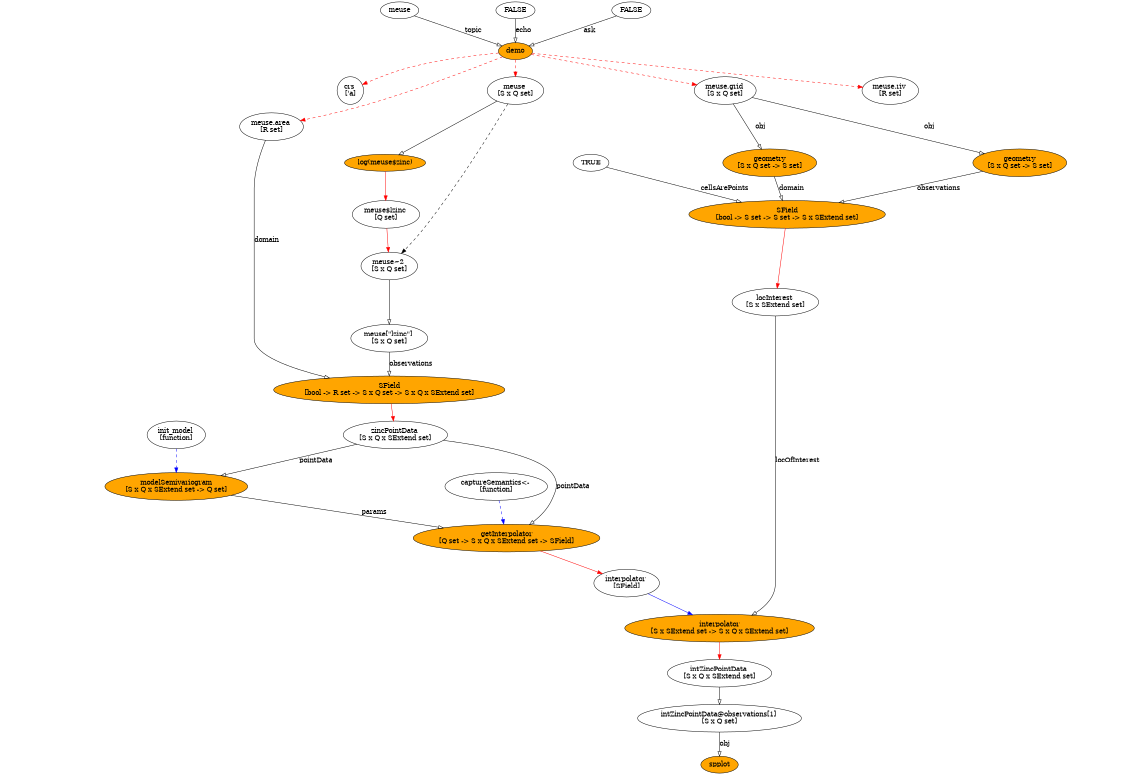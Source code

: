 digraph f {
	graph [bgcolor=transparent, fontcolor=black, ratio=fill, splines=TRUE, rank=same, size="7.58333333333333,5.16666666666667", rankdir=TB];
	node [label="\N", shape=ellipse, fixedsize=FALSE, fillcolor=white, style=filled, color=black, fontcolor=black, fontsize=14, height="0.5", width="0.75"];
	edge [headport=center, style=solid, arrowhead=normal, color=black, dir=none, weight="1.0", fontcolor=black, arrowtail=none, fontsize=14, labelfontsize=11, arrowsize=1, minlen=1];
	graph [bb="0,0,2474.6,1686"];
	fcall_wtgmB3 [label=demo, fillcolor=orange, width="0.89573", pos="1100.9,1578"];
	lt_kNTOIZ [label=meuse, width="0.98203", pos="832.93,1668"];
	lt_ZWJIO2 [label=FALSE, width="1.1187", pos="1100.9,1668"];
	lt_QqC0mH [label=FALSE, width="1.1187", pos="1382.9,1668"];
	crs [label="crs \n['a]", height="0.8171", pos="709.93,1492"];
	meuse [label="meuse \n[S x Q set]", height="0.8171", width="1.4851", pos="1100.9,1492"];
	"meuse.area" [label="meuse.area \n[R set]", height="0.8171", width="1.6115", pos="609.93,1414"];
	"meuse.grid" [label="meuse.grid \n[S x Q set]", height="0.8171", width="1.5903", pos="1576.9,1492"];
	"meuse.riv" [label="meuse.riv \n[R set]", height="0.8171", width="1.4521", pos="1941.9,1492"];
	"meuse~2" [label="meuse~2 \n[S x Q set]", height="0.8171", width="1.4851", pos="860.93,1108"];
	"meuse$lzinc" [label="meuse$lzinc \n[Q set]", height="0.8171", width="1.7537", pos="832.93,1222"];
	fcall_8MHjsW [label="log(meuse$zinc)", fillcolor=orange, width="2.0888", pos="806.93,1336"];
	zincPointData [label="zincPointData \n[S x Q x SExtend set]", height="0.8171", width="2.6996", pos="863.93,740"];
	fcall_eFXQn1 [label="SField\n[bool -> R set -> S x Q set -> S x Q x SExtend set]", fillcolor=orange, height="0.8171", width="5.8964", pos="860.93,838"];
	"meuse[\"lzinc\"]" [label="meuse[\"lzinc\"] \n[S x Q set]", height="0.8171", width="2.0137", pos="860.93,952"];
	interpolator [label="interpolator \n[SField]", height="0.8171", width="1.6524", pos="1325.9,414"];
	fcall_hA2NXb [label="getInterpolator\n[Q set -> S x Q x SExtend set -> SField]", fillcolor=orange, height="0.8171", width="4.7569", pos="1080.9,512"];
	fcall_VGOeZm [label="modelSemivariogram\n[S x Q x SExtend set -> Q set]", fillcolor=orange, height="0.8171", width="3.6502", pos="373.93,626"];
	init_model [label="init_model \n[function]", height="0.8171", width="1.5651", pos="373.93,740"];
	"captureSemantics<-" [label="captureSemantics<- \n[function]", height="0.8171", width="2.5623", pos="1062.9,626"];
	locInterest [label="locInterest \n[S x SExtend set]", height="0.8171", width="2.2267", pos="1670.9,1030"];
	fcall_G0yssK [label="SField\n[bool -> S set -> S set -> S x SExtend set]", fillcolor=orange, height="0.8171", width="4.9216", pos="1684.9,1222"];
	fcall_HdUeTL [label="geometry\n[S x Q set -> S set]", fillcolor=orange, height="0.8171", width="2.399", pos="2229.9,1336"];
	fcall_lF25aU [label="geometry\n[S x Q set -> S set]", fillcolor=orange, height="0.8171", width="2.399", pos="1684.9,1336"];
	lt_3w3stb [label=TRUE, width="1.0034", pos="1282.9,1336"];
	intZincPointData [label="intZincPointData \n[S x Q x SExtend set]", height="0.8171", width="2.6996", pos="1561.9,218"];
	fcall_ZIvSDv [label="interpolator\n[S x SExtend set -> S x Q x SExtend set]", fillcolor=orange, height="0.8171", width="4.8141", pos="1561.9,316"];
	fcall_hI7w9Y [label=spplot, fillcolor=orange, width="0.9534", pos="1561.9,18"];
	"intZincPointData@observations[1]" [label="intZincPointData@observations[1] \n[S x Q set]", height="0.8171", width="4.2315", pos="1561.9,120"];
	fcall_wtgmB3 -> crs:center [style=dashed, color=red, dir=forward, weight=1, pos="e,735.07,1503.2 1069.2,1574.5 1021.7,1570.2 929.46,1560.3 852.93,1542 815.14,1532.9 773.24,1518 744.61,1507"];
	fcall_wtgmB3 -> meuse:center [style=dashed, color=red, dir=forward, weight=1, pos="e,1100.9,1521.6 1100.9,1559.6 1100.9,1551.5 1100.9,1541.4 1100.9,1531.6"];
	fcall_wtgmB3 -> "meuse.area":center [style=dashed, color=red, dir=forward, weight=1, pos="e,657.93,1430.8 1073.8,1568.1 996.53,1542.6 773.71,1469 667.53,1434"];
	fcall_wtgmB3 -> "meuse.grid":center [style=dashed, color=red, dir=forward, weight=1, pos="e,1523.3,1502.5 1131.4,1571.6 1208,1558.1 1409.5,1522.5 1513.2,1504.2"];
	fcall_wtgmB3 -> "meuse.riv":center [style=dashed, color=red, dir=forward, weight=1, pos="e,1890.7,1498.1 1132.4,1573.9 1256.5,1561.5 1713.9,1515.8 1880.6,1499.1"];
	lt_kNTOIZ -> fcall_wtgmB3:center [arrowhead=onormal, dir=forward, weight=1, label=topic, pos="e,1073.7,1587.9 861.86,1657.5 910.92,1641.4 1010.3,1608.8 1064.2,1591.1", lp="1005.9,1623"];
	lt_ZWJIO2 -> fcall_wtgmB3:center [arrowhead=onormal, dir=forward, weight=1, label=echo, pos="e,1100.9,1596.1 1100.9,1649.6 1100.9,1637.2 1100.9,1620.4 1100.9,1606.2", lp="1114.1,1623"];
	lt_QqC0mH -> fcall_wtgmB3:center [arrowhead=onormal, dir=forward, weight=1, label=ask, pos="e,1128.4,1587.6 1350.9,1657 1298.3,1640.6 1194,1608 1138.2,1590.6", lp="1276.3,1623"];
	meuse -> "meuse~2":center [style=dashed, dir=forward, weight=1, pos="e,877.91,1136 1083.9,1463.8 1041.4,1396.3 931.07,1220.6 883.4,1144.8"];
	meuse -> fcall_8MHjsW:center [arrowhead=onormal, dir=forward, weight=1, pos="e,836.63,1352.6 1063.1,1471.2 1007,1441.8 902.23,1386.9 845.62,1357.3"];
	"meuse.area" -> fcall_eFXQn1:center [arrowhead=onormal, dir=forward, weight=1, label=domain, pos="e,714.1,859.27 578.17,1389.3 549.88,1365.2 512.93,1325.2 512.93,1280 512.93,1280 512.93,1280 512.93,951 512.93,907.71 611.73,878.76\
 704.04,861.15", lp="533.93,1165"];
	"meuse.grid" -> fcall_HdUeTL:center [arrowhead=onormal, dir=forward, weight=1, label=obj, pos="e,2160.2,1353.4 1628.4,1478.9 1742,1452.1 2014.5,1387.8 2150.3,1355.8", lp="2026.9,1414"];
	"meuse.grid" -> fcall_lF25aU:center [arrowhead=onormal, dir=forward, weight=1, label=obj, pos="e,1665.4,1364.8 1595.7,1464.2 1613.4,1438.9 1640,1401 1659.6,1373.1", lp="1658.9,1414"];
	"meuse~2" -> "meuse[\"lzinc\"]":center [arrowhead=onormal, dir=forward, weight=1, pos="e,860.93,981.45 860.93,1078.4 860.93,1054 860.93,1018.6 860.93,991.69"];
	"meuse$lzinc" -> "meuse~2":center [color=red, dir=forward, weight=1, pos="e,853.86,1137.3 839.99,1192.7 843.44,1178.9 847.64,1162.1 851.37,1147.2"];
	fcall_8MHjsW -> "meuse$lzinc":center [color=red, dir=forward, weight=1, pos="e,826.31,1251.5 810.88,1318 814.36,1303 819.57,1280.6 824.04,1261.3"];
	zincPointData -> fcall_VGOeZm:center [arrowhead=onormal, dir=forward, weight=1, label=pointData, pos="e,463.87,647.56 787.9,721.62 703.48,702.33 566.87,671.1 473.86,649.84", lp="676.53,683"];
	zincPointData -> fcall_hA2NXb:center [arrowhead=onormal, dir=forward, weight=1, label=pointData, pos="e,1120.1,540.72 950.79,726.76 1029.9,713.63 1138.1,689.97 1163.9,656 1180.1,634.78 1174.1,620.64 1163.9,596 1156.2,577.4 1142.1,\
560.8 1127.7,547.42", lp="1201.5,626"];
	fcall_eFXQn1 -> zincPointData:center [color=red, dir=forward, weight=1, pos="e,863.03,769.6 861.82,808.46 862.1,799.45 862.42,789.33 862.72,779.74"];
	"meuse[\"lzinc\"]" -> fcall_eFXQn1:center [arrowhead=onormal, dir=forward, weight=1, label=observations, pos="e,860.93,867.5 860.93,922.45 860.93,908.89 860.93,892.48 860.93,877.81", lp="896.31,895"];
	interpolator -> fcall_ZIvSDv:center [color=blue, dir=forward, weight=1, pos="e,1497.1,343.38 1370.9,394.72 1403.8,381.33 1449.2,362.85 1487.5,347.27"];
	fcall_hA2NXb -> interpolator:center [color=red, dir=forward, weight=1, pos="e,1280.2,432.9 1147.6,484.89 1186.2,469.76 1234.3,450.92 1270.8,436.62"];
	fcall_VGOeZm -> fcall_hA2NXb:center [arrowhead=onormal, dir=forward, weight=1, label=params, pos="e,957.85,532.5 479.39,608.29 604.16,588.53 812.05,555.6 947.8,534.09", lp="790.14,569"];
	init_model -> fcall_VGOeZm:center [style=dashed, color=blue, dir=forward, weight=1, pos="e,373.93,655.5 373.93,710.45 373.93,696.89 373.93,680.48 373.93,665.81"];
	"captureSemantics<-" -> fcall_hA2NXb:center [style=dashed, color=blue, dir=forward, weight=1, pos="e,1076.3,541.5 1067.5,596.45 1069.7,582.76 1072.4,566.16 1074.8,551.38"];
	locInterest -> fcall_ZIvSDv:center [arrowhead=onormal, dir=forward, weight=1, label=locOfInterest, pos="e,1617.3,344.06 1668.9,1000.5 1667.2,973.56 1664.9,932.06 1664.9,896 1664.9,896 1664.9,896 1664.9,413 1664.9,386.66 1646.7,365.49\
 1625.6,349.8", lp="1701.9,683"];
	fcall_G0yssK -> locInterest:center [color=red, dir=forward, weight=1, pos="e,1673,1059.6 1682.8,1192.6 1680.4,1160 1676.5,1106.3 1673.8,1069.9"];
	fcall_HdUeTL -> fcall_G0yssK:center [arrowhead=onormal, dir=forward, weight=1, label=observations, pos="e,1793.5,1245.3 2157.3,1320.1 2066.9,1301.5 1911.2,1269.5 1803.4,1247.4", lp="2025.3,1279"];
	fcall_lF25aU -> fcall_G0yssK:center [arrowhead=onormal, dir=forward, weight=1, label=domain, pos="e,1684.9,1251.5 1684.9,1306.4 1684.9,1292.9 1684.9,1276.5 1684.9,1261.8", lp="1705.9,1279"];
	lt_3w3stb -> fcall_G0yssK:center [arrowhead=onormal, dir=forward, weight=1, label=cellsArePoints, pos="e,1596.5,1247.6 1313.8,1326.4 1371.4,1310.4 1497.4,1275.2 1586.6,1250.4", lp="1548.8,1279"];
	intZincPointData -> "intZincPointData@observations[1]":center [arrowhead=onormal, dir=forward, weight=1, pos="e,1561.9,149.6 1561.9,188.46 1561.9,179.45 1561.9,169.33 1561.9,159.74"];
	fcall_ZIvSDv -> intZincPointData:center [color=red, dir=forward, weight=1, pos="e,1561.9,247.6 1561.9,286.46 1561.9,277.45 1561.9,267.33 1561.9,257.74"];
	"intZincPointData@observations[1]" -> fcall_hI7w9Y:center [arrowhead=onormal, dir=forward, weight=1, label=obj, pos="e,1561.9,36.07 1561.9,90.344 1561.9,76.5 1561.9,59.968 1561.9,46.305", lp="1570.9,63"];
}

